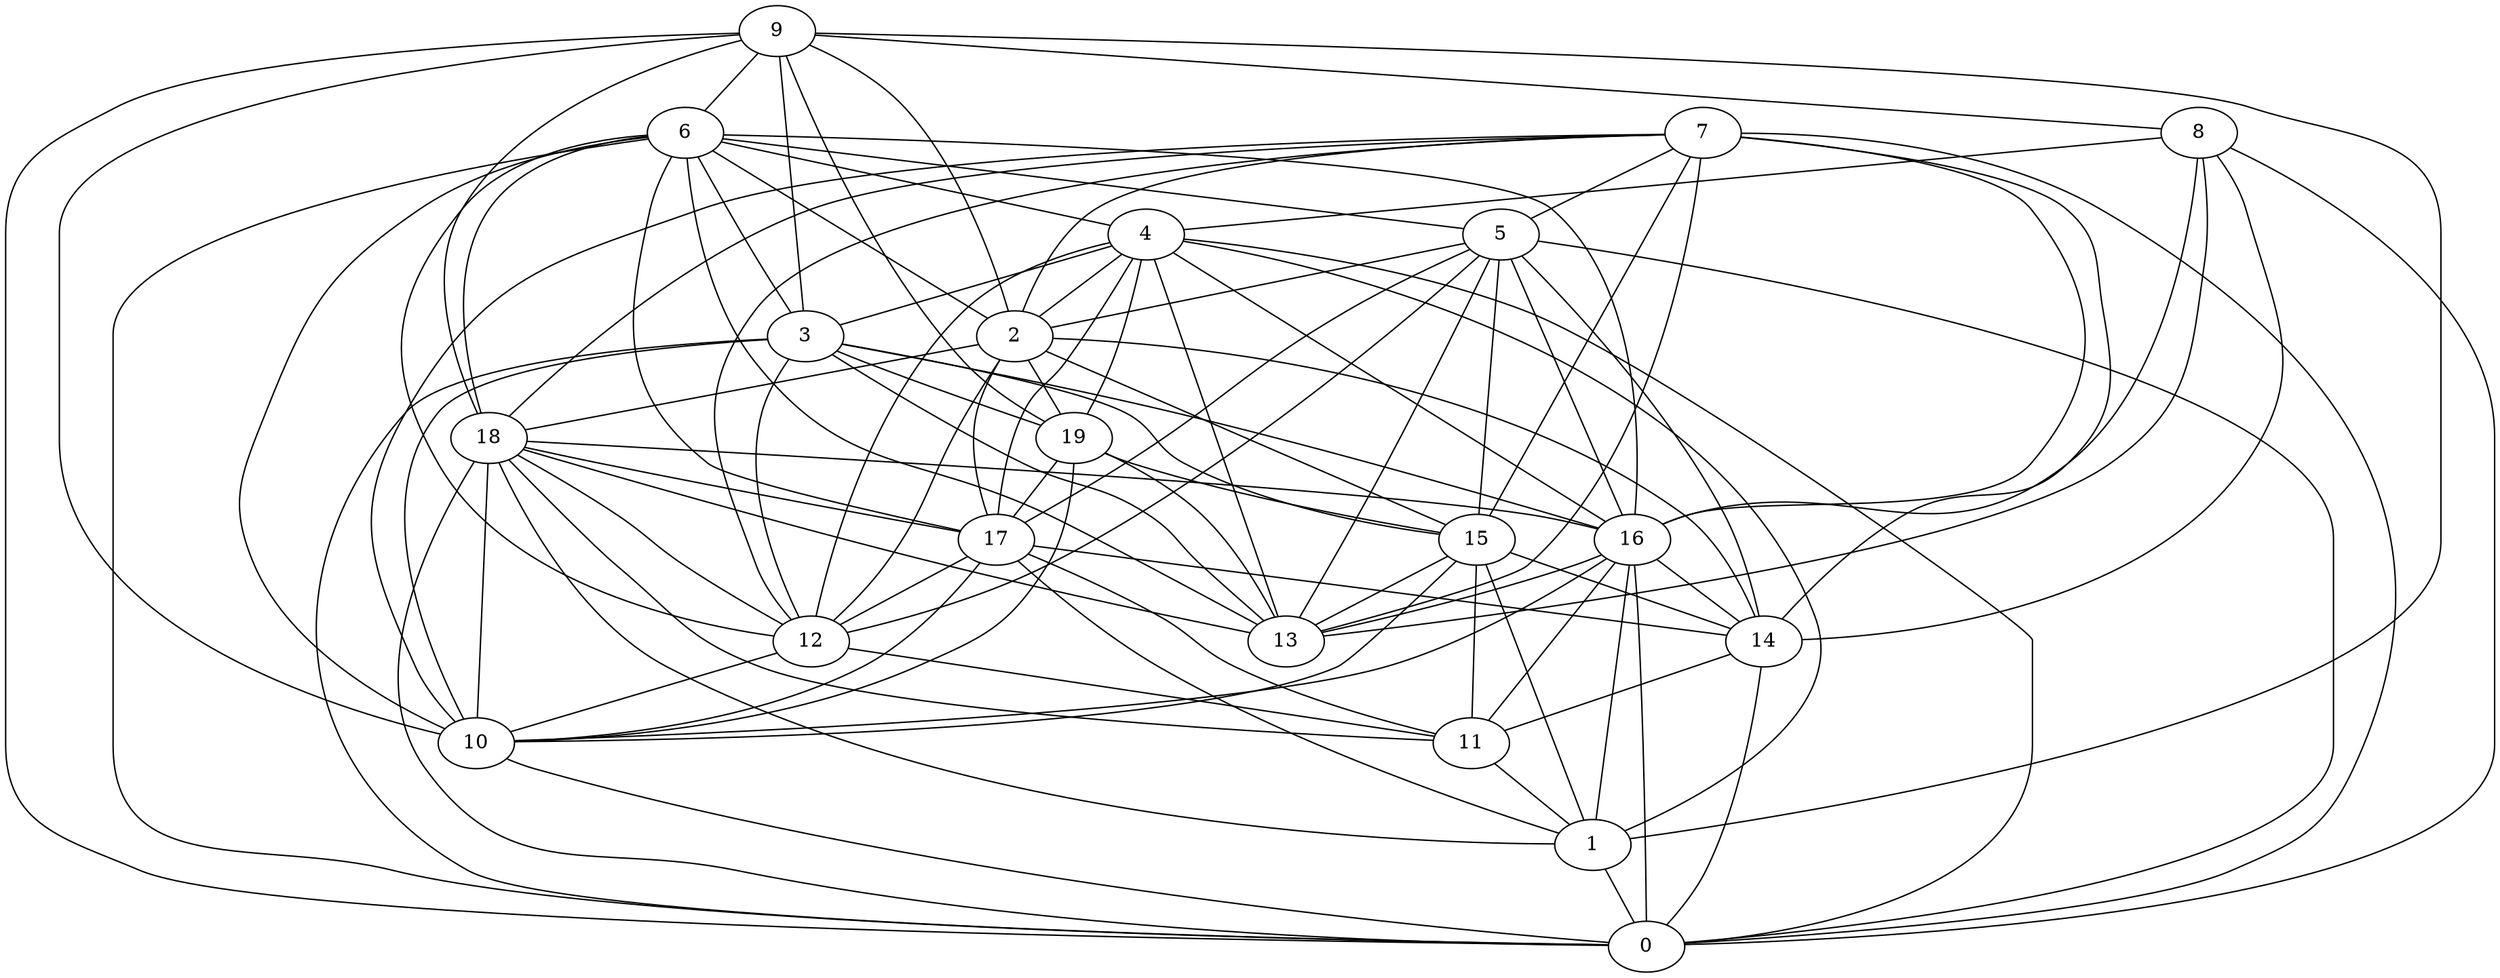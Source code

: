 digraph GG_graph {

subgraph G_graph {
edge [color = black]
"5" -> "17" [dir = none]
"5" -> "13" [dir = none]
"5" -> "14" [dir = none]
"5" -> "16" [dir = none]
"5" -> "15" [dir = none]
"14" -> "11" [dir = none]
"2" -> "14" [dir = none]
"2" -> "12" [dir = none]
"2" -> "19" [dir = none]
"2" -> "18" [dir = none]
"2" -> "17" [dir = none]
"4" -> "1" [dir = none]
"4" -> "12" [dir = none]
"4" -> "16" [dir = none]
"4" -> "2" [dir = none]
"4" -> "13" [dir = none]
"7" -> "18" [dir = none]
"7" -> "5" [dir = none]
"7" -> "2" [dir = none]
"7" -> "13" [dir = none]
"7" -> "15" [dir = none]
"7" -> "10" [dir = none]
"7" -> "0" [dir = none]
"17" -> "10" [dir = none]
"17" -> "11" [dir = none]
"9" -> "6" [dir = none]
"9" -> "2" [dir = none]
"9" -> "10" [dir = none]
"9" -> "0" [dir = none]
"9" -> "18" [dir = none]
"9" -> "3" [dir = none]
"11" -> "1" [dir = none]
"18" -> "16" [dir = none]
"18" -> "11" [dir = none]
"18" -> "12" [dir = none]
"18" -> "10" [dir = none]
"18" -> "1" [dir = none]
"12" -> "10" [dir = none]
"10" -> "0" [dir = none]
"15" -> "10" [dir = none]
"15" -> "11" [dir = none]
"15" -> "1" [dir = none]
"19" -> "17" [dir = none]
"6" -> "0" [dir = none]
"6" -> "12" [dir = none]
"6" -> "3" [dir = none]
"6" -> "17" [dir = none]
"6" -> "4" [dir = none]
"8" -> "13" [dir = none]
"8" -> "16" [dir = none]
"8" -> "4" [dir = none]
"3" -> "10" [dir = none]
"3" -> "12" [dir = none]
"3" -> "19" [dir = none]
"16" -> "10" [dir = none]
"16" -> "0" [dir = none]
"16" -> "14" [dir = none]
"17" -> "14" [dir = none]
"7" -> "16" [dir = none]
"16" -> "13" [dir = none]
"3" -> "0" [dir = none]
"3" -> "16" [dir = none]
"15" -> "14" [dir = none]
"18" -> "0" [dir = none]
"15" -> "13" [dir = none]
"5" -> "2" [dir = none]
"7" -> "12" [dir = none]
"19" -> "10" [dir = none]
"6" -> "16" [dir = none]
"8" -> "0" [dir = none]
"4" -> "17" [dir = none]
"7" -> "14" [dir = none]
"16" -> "1" [dir = none]
"14" -> "0" [dir = none]
"6" -> "2" [dir = none]
"1" -> "0" [dir = none]
"9" -> "8" [dir = none]
"12" -> "11" [dir = none]
"18" -> "17" [dir = none]
"9" -> "19" [dir = none]
"4" -> "19" [dir = none]
"8" -> "14" [dir = none]
"6" -> "10" [dir = none]
"5" -> "0" [dir = none]
"3" -> "13" [dir = none]
"17" -> "1" [dir = none]
"5" -> "12" [dir = none]
"19" -> "13" [dir = none]
"19" -> "15" [dir = none]
"16" -> "11" [dir = none]
"4" -> "0" [dir = none]
"6" -> "5" [dir = none]
"2" -> "15" [dir = none]
"18" -> "13" [dir = none]
"4" -> "3" [dir = none]
"6" -> "13" [dir = none]
"3" -> "15" [dir = none]
"17" -> "12" [dir = none]
"9" -> "1" [dir = none]
"6" -> "18" [dir = none]
}

}
